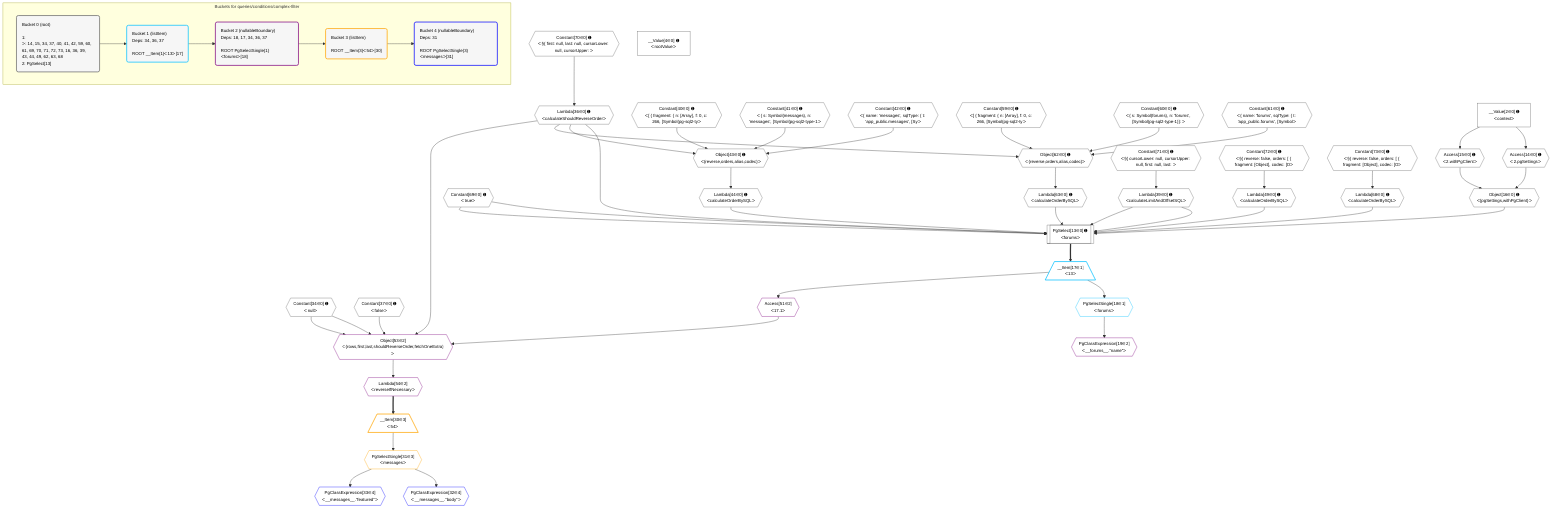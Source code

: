 %%{init: {'themeVariables': { 'fontSize': '12px'}}}%%
graph TD
    classDef path fill:#eee,stroke:#000,color:#000
    classDef plan fill:#fff,stroke-width:1px,color:#000
    classDef itemplan fill:#fff,stroke-width:2px,color:#000
    classDef unbatchedplan fill:#dff,stroke-width:1px,color:#000
    classDef sideeffectplan fill:#fcc,stroke-width:2px,color:#000
    classDef bucket fill:#f6f6f6,color:#000,stroke-width:2px,text-align:left


    %% plan dependencies
    PgSelect13[["PgSelect[13∈0] ➊<br />ᐸforumsᐳ"]]:::plan
    Object16{{"Object[16∈0] ➊<br />ᐸ{pgSettings,withPgClient}ᐳ"}}:::plan
    Constant69{{"Constant[69∈0] ➊<br />ᐸtrueᐳ"}}:::plan
    Lambda39{{"Lambda[39∈0] ➊<br />ᐸcalculateLimitAndOffsetSQLᐳ"}}:::plan
    Lambda44{{"Lambda[44∈0] ➊<br />ᐸcalculateOrderBySQLᐳ"}}:::plan
    Lambda49{{"Lambda[49∈0] ➊<br />ᐸcalculateOrderBySQLᐳ"}}:::plan
    Lambda36{{"Lambda[36∈0] ➊<br />ᐸcalculateShouldReverseOrderᐳ"}}:::plan
    Lambda63{{"Lambda[63∈0] ➊<br />ᐸcalculateOrderBySQLᐳ"}}:::plan
    Lambda68{{"Lambda[68∈0] ➊<br />ᐸcalculateOrderBySQLᐳ"}}:::plan
    Object16 & Constant69 & Constant69 & Lambda39 & Lambda44 & Lambda49 & Lambda36 & Lambda39 & Lambda63 & Lambda68 --> PgSelect13
    Object43{{"Object[43∈0] ➊<br />ᐸ{reverse,orders,alias,codec}ᐳ"}}:::plan
    Constant40{{"Constant[40∈0] ➊<br />ᐸ[ { fragment: { n: [Array], f: 0, c: 266, [Symbol(pg-sql2-tyᐳ"}}:::plan
    Constant41{{"Constant[41∈0] ➊<br />ᐸ{ s: Symbol(messages), n: 'messages', [Symbol(pg-sql2-type-1ᐳ"}}:::plan
    Constant42{{"Constant[42∈0] ➊<br />ᐸ{ name: 'messages', sqlType: { t: 'app_public.messages', [Syᐳ"}}:::plan
    Lambda36 & Constant40 & Constant41 & Constant42 --> Object43
    Object62{{"Object[62∈0] ➊<br />ᐸ{reverse,orders,alias,codec}ᐳ"}}:::plan
    Constant59{{"Constant[59∈0] ➊<br />ᐸ[ { fragment: { n: [Array], f: 0, c: 266, [Symbol(pg-sql2-tyᐳ"}}:::plan
    Constant60{{"Constant[60∈0] ➊<br />ᐸ{ s: Symbol(forums), n: 'forums', [Symbol(pg-sql2-type-1)]: ᐳ"}}:::plan
    Constant61{{"Constant[61∈0] ➊<br />ᐸ{ name: 'forums', sqlType: { t: 'app_public.forums', [Symbolᐳ"}}:::plan
    Lambda36 & Constant59 & Constant60 & Constant61 --> Object62
    Access14{{"Access[14∈0] ➊<br />ᐸ2.pgSettingsᐳ"}}:::plan
    Access15{{"Access[15∈0] ➊<br />ᐸ2.withPgClientᐳ"}}:::plan
    Access14 & Access15 --> Object16
    __Value2["__Value[2∈0] ➊<br />ᐸcontextᐳ"]:::plan
    __Value2 --> Access14
    __Value2 --> Access15
    Constant70{{"Constant[70∈0] ➊<br />ᐸ§{ first: null, last: null, cursorLower: null, cursorUpper: ᐳ"}}:::plan
    Constant70 --> Lambda36
    Constant71{{"Constant[71∈0] ➊<br />ᐸ§{ cursorLower: null, cursorUpper: null, first: null, last: ᐳ"}}:::plan
    Constant71 --> Lambda39
    Object43 --> Lambda44
    Constant72{{"Constant[72∈0] ➊<br />ᐸ§{ reverse: false, orders: [ { fragment: [Object], codec: [Oᐳ"}}:::plan
    Constant72 --> Lambda49
    Object62 --> Lambda63
    Constant73{{"Constant[73∈0] ➊<br />ᐸ§{ reverse: false, orders: [ { fragment: [Object], codec: [Oᐳ"}}:::plan
    Constant73 --> Lambda68
    __Value4["__Value[4∈0] ➊<br />ᐸrootValueᐳ"]:::plan
    Constant34{{"Constant[34∈0] ➊<br />ᐸnullᐳ"}}:::plan
    Constant37{{"Constant[37∈0] ➊<br />ᐸfalseᐳ"}}:::plan
    __Item17[/"__Item[17∈1]<br />ᐸ13ᐳ"\]:::itemplan
    PgSelect13 ==> __Item17
    PgSelectSingle18{{"PgSelectSingle[18∈1]<br />ᐸforumsᐳ"}}:::plan
    __Item17 --> PgSelectSingle18
    Object53{{"Object[53∈2]<br />ᐸ{rows,first,last,shouldReverseOrder,fetchOneExtra}ᐳ"}}:::plan
    Access51{{"Access[51∈2]<br />ᐸ17.1ᐳ"}}:::plan
    Access51 & Constant34 & Constant34 & Lambda36 & Constant37 --> Object53
    PgClassExpression19{{"PgClassExpression[19∈2]<br />ᐸ__forums__.”name”ᐳ"}}:::plan
    PgSelectSingle18 --> PgClassExpression19
    __Item17 --> Access51
    Lambda54{{"Lambda[54∈2]<br />ᐸreverseIfNecessaryᐳ"}}:::plan
    Object53 --> Lambda54
    __Item30[/"__Item[30∈3]<br />ᐸ54ᐳ"\]:::itemplan
    Lambda54 ==> __Item30
    PgSelectSingle31{{"PgSelectSingle[31∈3]<br />ᐸmessagesᐳ"}}:::plan
    __Item30 --> PgSelectSingle31
    PgClassExpression32{{"PgClassExpression[32∈4]<br />ᐸ__messages__.”body”ᐳ"}}:::plan
    PgSelectSingle31 --> PgClassExpression32
    PgClassExpression33{{"PgClassExpression[33∈4]<br />ᐸ__messages__.”featured”ᐳ"}}:::plan
    PgSelectSingle31 --> PgClassExpression33

    %% define steps

    subgraph "Buckets for queries/conditions/complex-filter"
    Bucket0("Bucket 0 (root)<br /><br />1: <br />ᐳ: 14, 15, 34, 37, 40, 41, 42, 59, 60, 61, 69, 70, 71, 72, 73, 16, 36, 39, 43, 44, 49, 62, 63, 68<br />2: PgSelect[13]"):::bucket
    classDef bucket0 stroke:#696969
    class Bucket0,__Value2,__Value4,PgSelect13,Access14,Access15,Object16,Constant34,Lambda36,Constant37,Lambda39,Constant40,Constant41,Constant42,Object43,Lambda44,Lambda49,Constant59,Constant60,Constant61,Object62,Lambda63,Lambda68,Constant69,Constant70,Constant71,Constant72,Constant73 bucket0
    Bucket1("Bucket 1 (listItem)<br />Deps: 34, 36, 37<br /><br />ROOT __Item{1}ᐸ13ᐳ[17]"):::bucket
    classDef bucket1 stroke:#00bfff
    class Bucket1,__Item17,PgSelectSingle18 bucket1
    Bucket2("Bucket 2 (nullableBoundary)<br />Deps: 18, 17, 34, 36, 37<br /><br />ROOT PgSelectSingle{1}ᐸforumsᐳ[18]"):::bucket
    classDef bucket2 stroke:#7f007f
    class Bucket2,PgClassExpression19,Access51,Object53,Lambda54 bucket2
    Bucket3("Bucket 3 (listItem)<br /><br />ROOT __Item{3}ᐸ54ᐳ[30]"):::bucket
    classDef bucket3 stroke:#ffa500
    class Bucket3,__Item30,PgSelectSingle31 bucket3
    Bucket4("Bucket 4 (nullableBoundary)<br />Deps: 31<br /><br />ROOT PgSelectSingle{3}ᐸmessagesᐳ[31]"):::bucket
    classDef bucket4 stroke:#0000ff
    class Bucket4,PgClassExpression32,PgClassExpression33 bucket4
    Bucket0 --> Bucket1
    Bucket1 --> Bucket2
    Bucket2 --> Bucket3
    Bucket3 --> Bucket4
    end